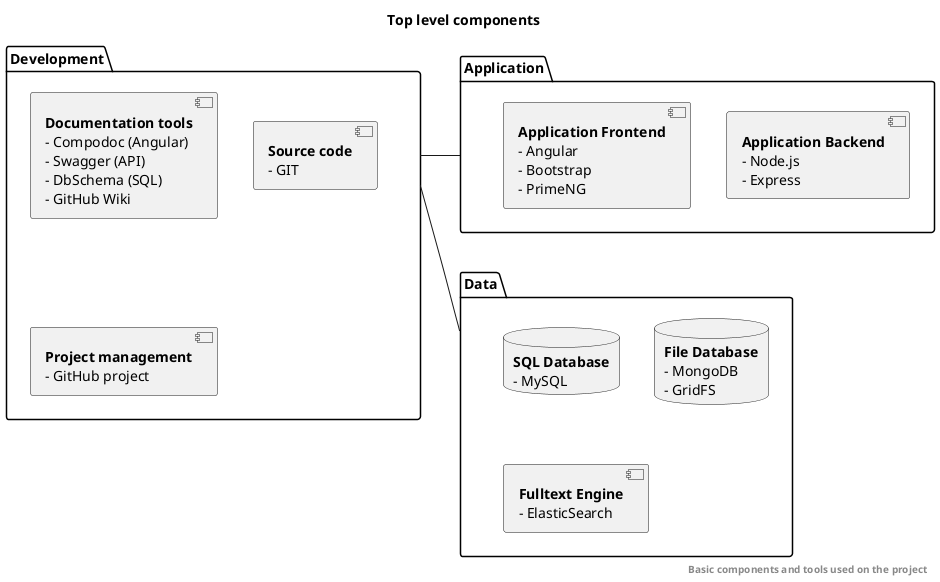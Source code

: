 @startuml

title Top level components

package "Application" as APP {
  [**Application Backend**\n- Node.js\n- Express] as BACKEND
  [**Application Frontend**\n- Angular\n- Bootstrap\n- PrimeNG] as FRONTEND
}

package "Development" as DEV {
  [**Documentation tools**\n- Compodoc (Angular)\n- Swagger (API)\n- DbSchema (SQL)\n- GitHub Wiki]
  [**Source code**\n- GIT]
  [**Project management**\n- GitHub project]
}

package "Data" as DAT {
  database "**SQL Database**\n- MySQL" as DB
  database "**File Database**\n- MongoDB\n- GridFS" as FDB
  [**Fulltext Engine**\n- ElasticSearch] as FTEXT
}

DEV - APP
DEV -- DAT

right footer **Basic components and tools used on the project**
@enduml